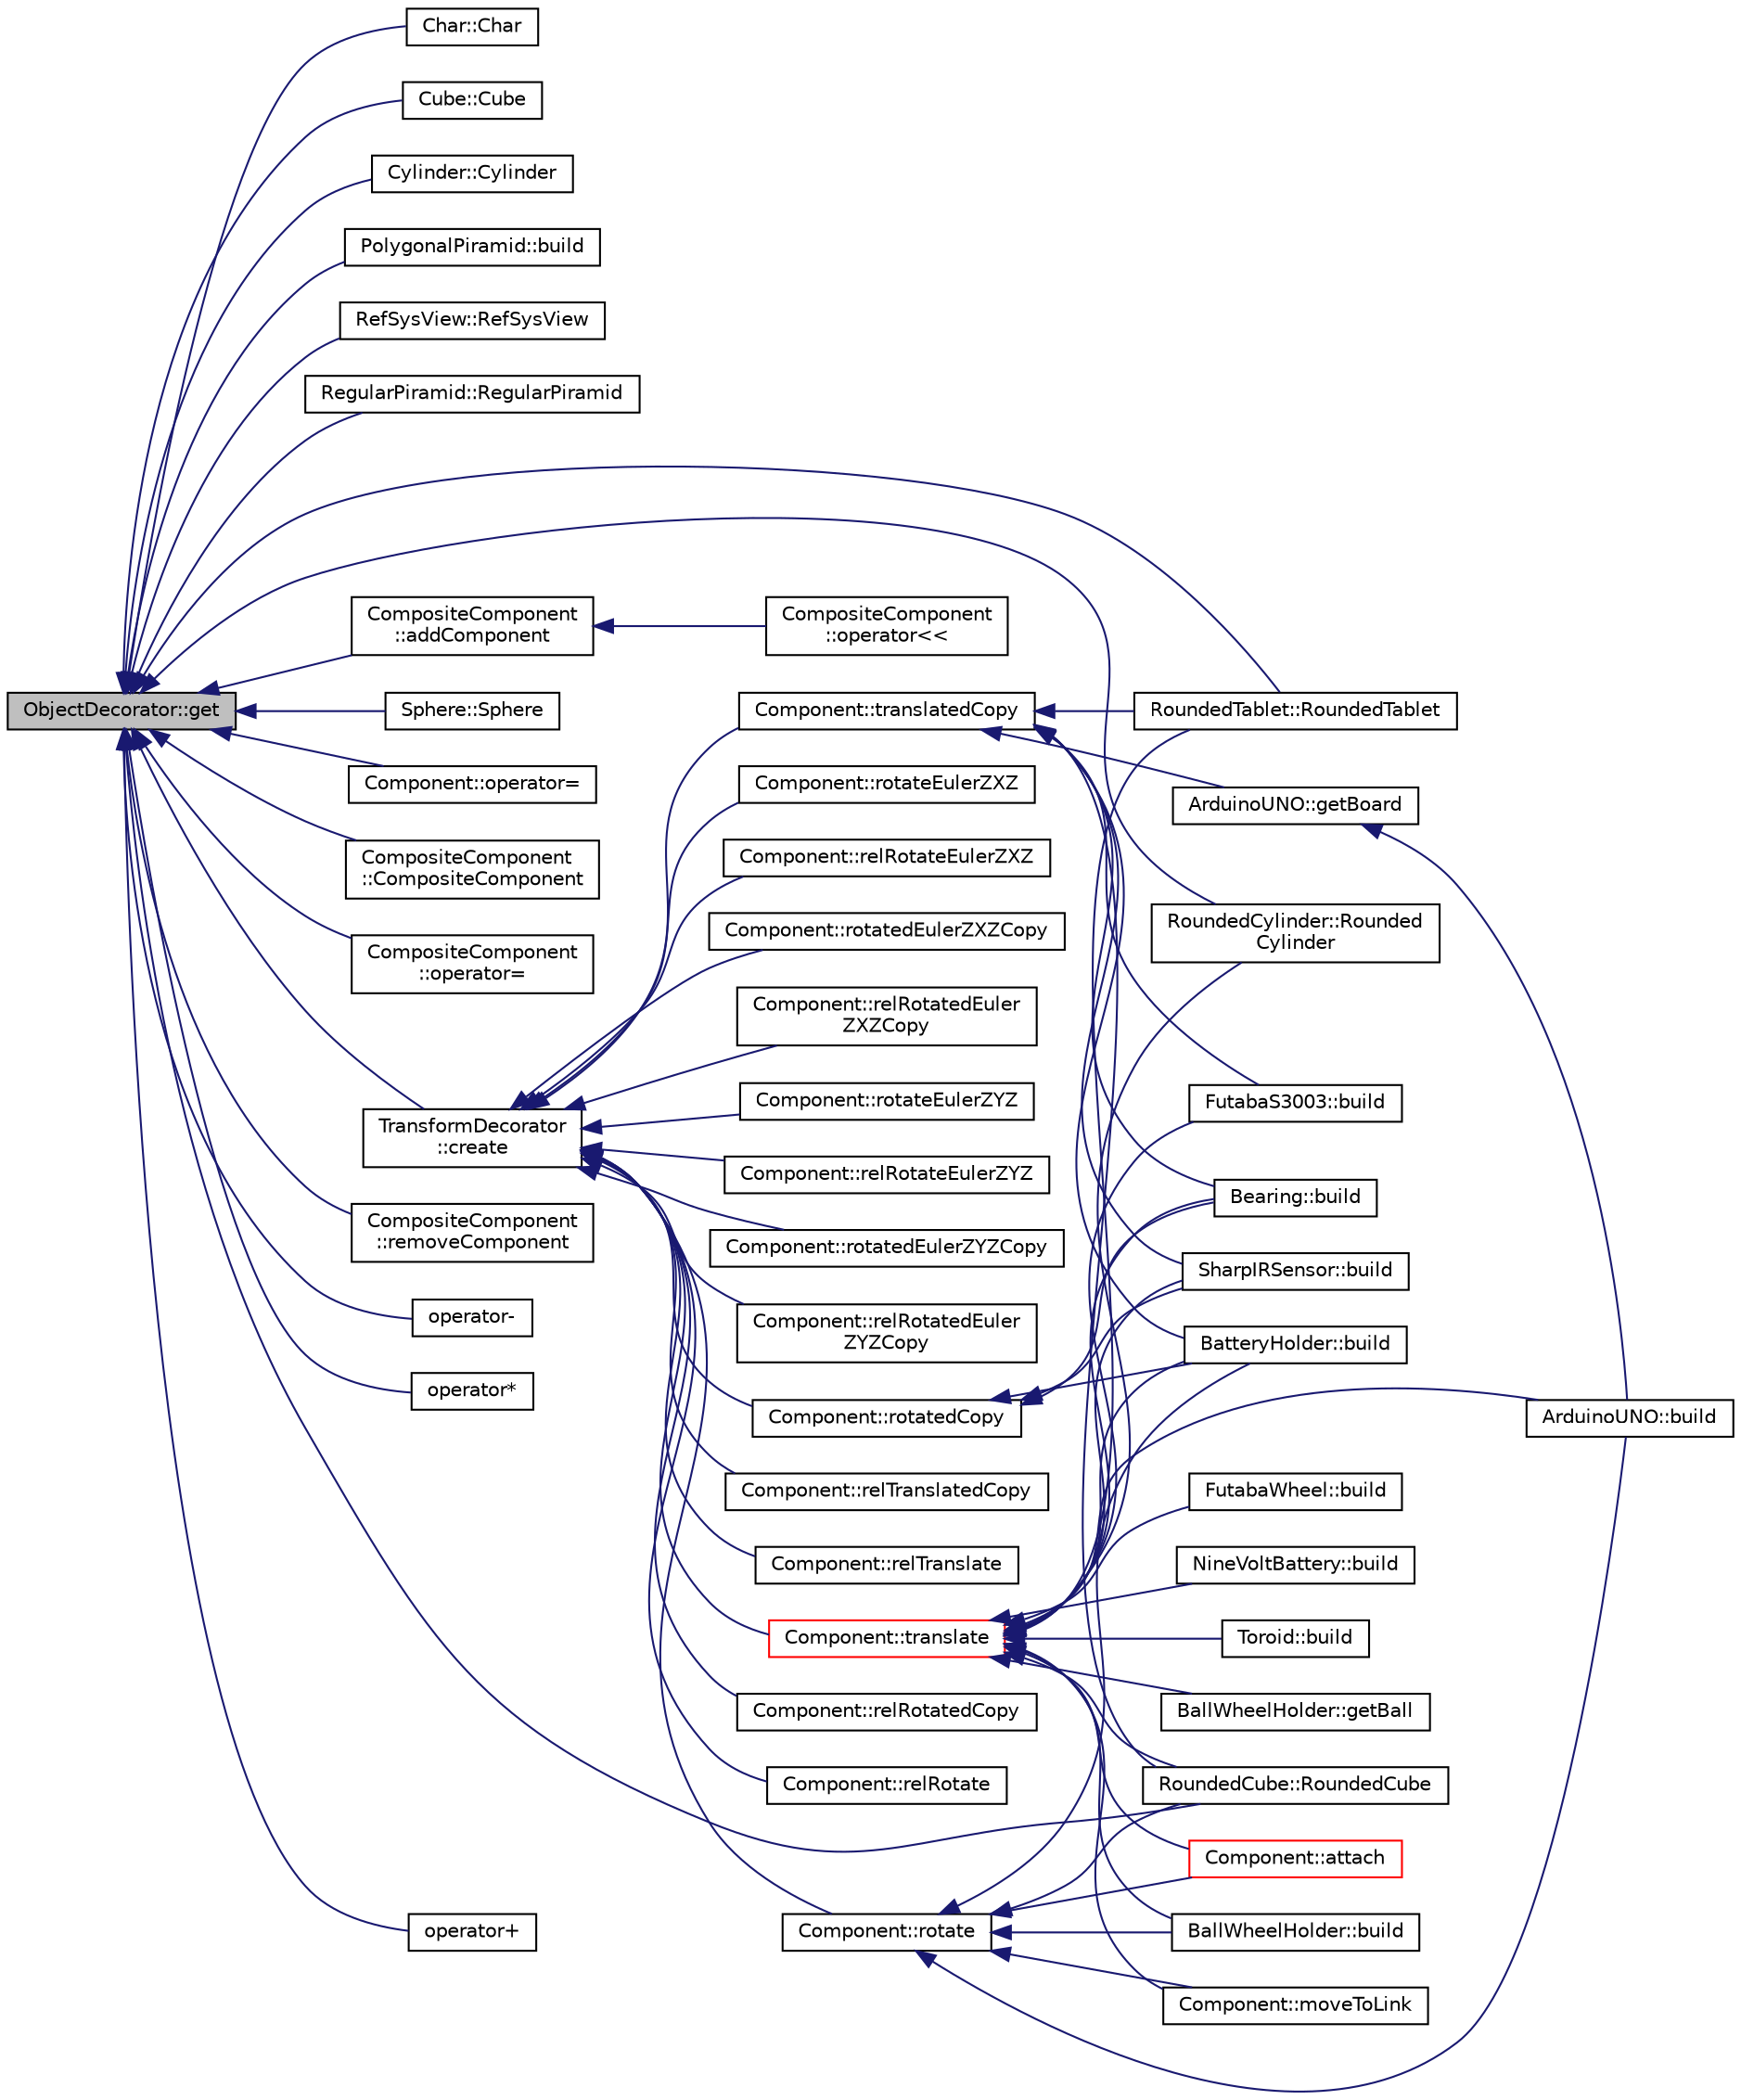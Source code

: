 digraph "ObjectDecorator::get"
{
  edge [fontname="Helvetica",fontsize="10",labelfontname="Helvetica",labelfontsize="10"];
  node [fontname="Helvetica",fontsize="10",shape=record];
  rankdir="LR";
  Node1 [label="ObjectDecorator::get",height=0.2,width=0.4,color="black", fillcolor="grey75", style="filled" fontcolor="black"];
  Node1 -> Node2 [dir="back",color="midnightblue",fontsize="10",style="solid",fontname="Helvetica"];
  Node2 [label="Char::Char",height=0.2,width=0.4,color="black", fillcolor="white", style="filled",URL="$classChar.html#a322dfebbbcf2555857c812940864145e"];
  Node1 -> Node3 [dir="back",color="midnightblue",fontsize="10",style="solid",fontname="Helvetica"];
  Node3 [label="Cube::Cube",height=0.2,width=0.4,color="black", fillcolor="white", style="filled",URL="$classCube.html#a06f3d86fb63e3aad08623610aa3c17b4",tooltip="Default constructor."];
  Node1 -> Node4 [dir="back",color="midnightblue",fontsize="10",style="solid",fontname="Helvetica"];
  Node4 [label="Cylinder::Cylinder",height=0.2,width=0.4,color="black", fillcolor="white", style="filled",URL="$classCylinder.html#a44d67f27c1b283b0d87ee84080874d9c",tooltip="Default cylinder constructor."];
  Node1 -> Node5 [dir="back",color="midnightblue",fontsize="10",style="solid",fontname="Helvetica"];
  Node5 [label="PolygonalPiramid::build",height=0.2,width=0.4,color="black", fillcolor="white", style="filled",URL="$classPolygonalPiramid.html#a9ddd875f2b4d9a878c96cccef7d590b4",tooltip="Build the piece."];
  Node1 -> Node6 [dir="back",color="midnightblue",fontsize="10",style="solid",fontname="Helvetica"];
  Node6 [label="RefSysView::RefSysView",height=0.2,width=0.4,color="black", fillcolor="white", style="filled",URL="$classRefSysView.html#a4f750fae643594a5914c732ea7ca2e8a"];
  Node1 -> Node7 [dir="back",color="midnightblue",fontsize="10",style="solid",fontname="Helvetica"];
  Node7 [label="RegularPiramid::RegularPiramid",height=0.2,width=0.4,color="black", fillcolor="white", style="filled",URL="$classRegularPiramid.html#a29ebc7f41a66e9bba3b51e2007470b58",tooltip="Constructor."];
  Node1 -> Node8 [dir="back",color="midnightblue",fontsize="10",style="solid",fontname="Helvetica"];
  Node8 [label="RoundedCube::RoundedCube",height=0.2,width=0.4,color="black", fillcolor="white", style="filled",URL="$classRoundedCube.html#ad0ba2fd7d94c9b93a559bb36ab5787bf",tooltip="Constructor."];
  Node1 -> Node9 [dir="back",color="midnightblue",fontsize="10",style="solid",fontname="Helvetica"];
  Node9 [label="RoundedCylinder::Rounded\lCylinder",height=0.2,width=0.4,color="black", fillcolor="white", style="filled",URL="$classRoundedCylinder.html#a71de022375f47005a38034c037d6dd2f",tooltip="Static factory method."];
  Node1 -> Node10 [dir="back",color="midnightblue",fontsize="10",style="solid",fontname="Helvetica"];
  Node10 [label="RoundedTablet::RoundedTablet",height=0.2,width=0.4,color="black", fillcolor="white", style="filled",URL="$classRoundedTablet.html#acb7bd8292117dbfba2b14e928a5f1d1e",tooltip="Constructor."];
  Node1 -> Node11 [dir="back",color="midnightblue",fontsize="10",style="solid",fontname="Helvetica"];
  Node11 [label="Sphere::Sphere",height=0.2,width=0.4,color="black", fillcolor="white", style="filled",URL="$classSphere.html#a890a63ff583cb88e7ec4e840b4ef5eb9",tooltip="Default constructor."];
  Node1 -> Node12 [dir="back",color="midnightblue",fontsize="10",style="solid",fontname="Helvetica"];
  Node12 [label="Component::operator=",height=0.2,width=0.4,color="black", fillcolor="white", style="filled",URL="$classComponent.html#a77773539ba9f9eb322b7ba88c61dcaf6",tooltip="Default assignment operator."];
  Node1 -> Node13 [dir="back",color="midnightblue",fontsize="10",style="solid",fontname="Helvetica"];
  Node13 [label="CompositeComponent\l::CompositeComponent",height=0.2,width=0.4,color="black", fillcolor="white", style="filled",URL="$classCompositeComponent.html#a3a39a70ff946e80e74ffbba2971225eb",tooltip="Default copy constructor."];
  Node1 -> Node14 [dir="back",color="midnightblue",fontsize="10",style="solid",fontname="Helvetica"];
  Node14 [label="CompositeComponent\l::operator=",height=0.2,width=0.4,color="black", fillcolor="white", style="filled",URL="$classCompositeComponent.html#ae69dab768390f0bf8d726e744c365a78",tooltip="Default assignment operator."];
  Node1 -> Node15 [dir="back",color="midnightblue",fontsize="10",style="solid",fontname="Helvetica"];
  Node15 [label="CompositeComponent\l::addComponent",height=0.2,width=0.4,color="black", fillcolor="white", style="filled",URL="$classCompositeComponent.html#a363f11dbc32188c3d004964d24c39c4e",tooltip="Adds a component to the composite."];
  Node15 -> Node16 [dir="back",color="midnightblue",fontsize="10",style="solid",fontname="Helvetica"];
  Node16 [label="CompositeComponent\l::operator\<\<",height=0.2,width=0.4,color="black", fillcolor="white", style="filled",URL="$classCompositeComponent.html#a7b4aa18a4fc79a68475a045b39df2073",tooltip="Adds a component with insertor syntax."];
  Node1 -> Node17 [dir="back",color="midnightblue",fontsize="10",style="solid",fontname="Helvetica"];
  Node17 [label="CompositeComponent\l::removeComponent",height=0.2,width=0.4,color="black", fillcolor="white", style="filled",URL="$classCompositeComponent.html#aad3ae67db63ae0f754daba2977f494a1",tooltip="Removes a component from the composite."];
  Node1 -> Node18 [dir="back",color="midnightblue",fontsize="10",style="solid",fontname="Helvetica"];
  Node18 [label="operator-",height=0.2,width=0.4,color="black", fillcolor="white", style="filled",URL="$Difference_8h.html#ad84a89edec6508565124d27cedd5dafe"];
  Node1 -> Node19 [dir="back",color="midnightblue",fontsize="10",style="solid",fontname="Helvetica"];
  Node19 [label="operator*",height=0.2,width=0.4,color="black", fillcolor="white", style="filled",URL="$Intersection_8h.html#a4f578b1f8c4afffc8d69847df4ac2e03"];
  Node1 -> Node20 [dir="back",color="midnightblue",fontsize="10",style="solid",fontname="Helvetica"];
  Node20 [label="TransformDecorator\l::create",height=0.2,width=0.4,color="black", fillcolor="white", style="filled",URL="$classTransformDecorator.html#a0aa4971660b91bebb8ad53e682b00bd1",tooltip="Default factory method."];
  Node20 -> Node21 [dir="back",color="midnightblue",fontsize="10",style="solid",fontname="Helvetica"];
  Node21 [label="Component::rotatedCopy",height=0.2,width=0.4,color="black", fillcolor="white", style="filled",URL="$classComponent.html#ad428061d4b1fbb0095b70cba6d8a5fd4",tooltip="Rotate the component."];
  Node21 -> Node22 [dir="back",color="midnightblue",fontsize="10",style="solid",fontname="Helvetica"];
  Node22 [label="BatteryHolder::build",height=0.2,width=0.4,color="black", fillcolor="white", style="filled",URL="$classBatteryHolder.html#a31b5756aae7816ef88986302ec12303c",tooltip="Build the piece."];
  Node21 -> Node23 [dir="back",color="midnightblue",fontsize="10",style="solid",fontname="Helvetica"];
  Node23 [label="Bearing::build",height=0.2,width=0.4,color="black", fillcolor="white", style="filled",URL="$classBearing.html#acf031144883f9a2eb8db860d3391547e",tooltip="Build the piece."];
  Node21 -> Node24 [dir="back",color="midnightblue",fontsize="10",style="solid",fontname="Helvetica"];
  Node24 [label="SharpIRSensor::build",height=0.2,width=0.4,color="black", fillcolor="white", style="filled",URL="$classSharpIRSensor.html#a9358ae89493f89e94ecf763fa4f2f542",tooltip="Build the piece."];
  Node20 -> Node25 [dir="back",color="midnightblue",fontsize="10",style="solid",fontname="Helvetica"];
  Node25 [label="Component::relRotatedCopy",height=0.2,width=0.4,color="black", fillcolor="white", style="filled",URL="$classComponent.html#acaf3d36cfecfce9ac15e803f5d5d66d6",tooltip="Rotate the component around its local reference system."];
  Node20 -> Node26 [dir="back",color="midnightblue",fontsize="10",style="solid",fontname="Helvetica"];
  Node26 [label="Component::rotate",height=0.2,width=0.4,color="black", fillcolor="white", style="filled",URL="$classComponent.html#a5d02f92e62bd7a142dcc9c0dae0c908d",tooltip="Rotate the component."];
  Node26 -> Node8 [dir="back",color="midnightblue",fontsize="10",style="solid",fontname="Helvetica"];
  Node26 -> Node27 [dir="back",color="midnightblue",fontsize="10",style="solid",fontname="Helvetica"];
  Node27 [label="Component::moveToLink",height=0.2,width=0.4,color="black", fillcolor="white", style="filled",URL="$classComponent.html#a90358faa491581771a2677e8cdc00bfd",tooltip="Move To Link Function This method rotates and translates the component in order to place it at a link..."];
  Node26 -> Node28 [dir="back",color="midnightblue",fontsize="10",style="solid",fontname="Helvetica"];
  Node28 [label="Component::attach",height=0.2,width=0.4,color="red", fillcolor="white", style="filled",URL="$classComponent.html#a229e816c0585cc4452b0200e0e842d1c",tooltip="Attaches two components This method attaches attachment component to the componet, making the links fit together."];
  Node26 -> Node29 [dir="back",color="midnightblue",fontsize="10",style="solid",fontname="Helvetica"];
  Node29 [label="ArduinoUNO::build",height=0.2,width=0.4,color="black", fillcolor="white", style="filled",URL="$classArduinoUNO.html#a3f36db05b8094951b6a0372fae99e390",tooltip="Build the piece."];
  Node26 -> Node30 [dir="back",color="midnightblue",fontsize="10",style="solid",fontname="Helvetica"];
  Node30 [label="BallWheelHolder::build",height=0.2,width=0.4,color="black", fillcolor="white", style="filled",URL="$classBallWheelHolder.html#a5fdc4b7a1f329bf9e136abb14ce79066",tooltip="Build the piece."];
  Node26 -> Node22 [dir="back",color="midnightblue",fontsize="10",style="solid",fontname="Helvetica"];
  Node20 -> Node31 [dir="back",color="midnightblue",fontsize="10",style="solid",fontname="Helvetica"];
  Node31 [label="Component::relRotate",height=0.2,width=0.4,color="black", fillcolor="white", style="filled",URL="$classComponent.html#a2c3e5cf2bc1680e69b3268e7063cd1d8",tooltip="Rotate the component around its local reference system."];
  Node20 -> Node32 [dir="back",color="midnightblue",fontsize="10",style="solid",fontname="Helvetica"];
  Node32 [label="Component::rotateEulerZXZ",height=0.2,width=0.4,color="black", fillcolor="white", style="filled",URL="$classComponent.html#a65626ffdf954959a05120a15daf04219",tooltip="Rotate the component with Euler Angles ZX&#39;Z&#39;&#39;."];
  Node20 -> Node33 [dir="back",color="midnightblue",fontsize="10",style="solid",fontname="Helvetica"];
  Node33 [label="Component::relRotateEulerZXZ",height=0.2,width=0.4,color="black", fillcolor="white", style="filled",URL="$classComponent.html#a29263e0bb90f81f656e96f2d32c7779a",tooltip="Rotate the component with Euler Angles ZX&#39;Z&#39;&#39; around its local reference system."];
  Node20 -> Node34 [dir="back",color="midnightblue",fontsize="10",style="solid",fontname="Helvetica"];
  Node34 [label="Component::rotatedEulerZXZCopy",height=0.2,width=0.4,color="black", fillcolor="white", style="filled",URL="$classComponent.html#ab274194213390b91a710465d7c7c12ea",tooltip="Rotate a copy of the component with Euler Angles ZX&#39;Z&#39;&#39;."];
  Node20 -> Node35 [dir="back",color="midnightblue",fontsize="10",style="solid",fontname="Helvetica"];
  Node35 [label="Component::relRotatedEuler\lZXZCopy",height=0.2,width=0.4,color="black", fillcolor="white", style="filled",URL="$classComponent.html#a25028782df9545cded87db34bfd597e6",tooltip="Rotate a copy of the component with Euler Angles ZX&#39;Z&#39;&#39; around its local reference system..."];
  Node20 -> Node36 [dir="back",color="midnightblue",fontsize="10",style="solid",fontname="Helvetica"];
  Node36 [label="Component::rotateEulerZYZ",height=0.2,width=0.4,color="black", fillcolor="white", style="filled",URL="$classComponent.html#a495eab23b140a50437e90f84500803eb",tooltip="Rotate the component with Euler Angles ZY&#39;Z&#39;&#39;."];
  Node20 -> Node37 [dir="back",color="midnightblue",fontsize="10",style="solid",fontname="Helvetica"];
  Node37 [label="Component::relRotateEulerZYZ",height=0.2,width=0.4,color="black", fillcolor="white", style="filled",URL="$classComponent.html#a04731b2276edc482d179889f9ac83a5a",tooltip="Rotate the component with Euler Angles ZY&#39;Z&#39;&#39; around its local reference system."];
  Node20 -> Node38 [dir="back",color="midnightblue",fontsize="10",style="solid",fontname="Helvetica"];
  Node38 [label="Component::rotatedEulerZYZCopy",height=0.2,width=0.4,color="black", fillcolor="white", style="filled",URL="$classComponent.html#a0ec11e37ac626ea7ea2ce8019a828a16",tooltip="Rotate a copy of the component with Euler Angles ZX&#39;Z&#39;&#39;."];
  Node20 -> Node39 [dir="back",color="midnightblue",fontsize="10",style="solid",fontname="Helvetica"];
  Node39 [label="Component::relRotatedEuler\lZYZCopy",height=0.2,width=0.4,color="black", fillcolor="white", style="filled",URL="$classComponent.html#aae9aac84bce74a68c307c10cd2fd060e",tooltip="Rotate a copy of the component with Euler Angles ZX&#39;Z&#39;&#39; around its local reference system..."];
  Node20 -> Node40 [dir="back",color="midnightblue",fontsize="10",style="solid",fontname="Helvetica"];
  Node40 [label="Component::translatedCopy",height=0.2,width=0.4,color="black", fillcolor="white", style="filled",URL="$classComponent.html#a871a9cc554e6c5bfa195215fa011e416",tooltip="Translate the component."];
  Node40 -> Node8 [dir="back",color="midnightblue",fontsize="10",style="solid",fontname="Helvetica"];
  Node40 -> Node10 [dir="back",color="midnightblue",fontsize="10",style="solid",fontname="Helvetica"];
  Node40 -> Node41 [dir="back",color="midnightblue",fontsize="10",style="solid",fontname="Helvetica"];
  Node41 [label="ArduinoUNO::getBoard",height=0.2,width=0.4,color="black", fillcolor="white", style="filled",URL="$classArduinoUNO.html#a2765f8e142d0668f66270d15dfb30296",tooltip="returns a component only with the board"];
  Node41 -> Node29 [dir="back",color="midnightblue",fontsize="10",style="solid",fontname="Helvetica"];
  Node40 -> Node22 [dir="back",color="midnightblue",fontsize="10",style="solid",fontname="Helvetica"];
  Node40 -> Node23 [dir="back",color="midnightblue",fontsize="10",style="solid",fontname="Helvetica"];
  Node40 -> Node42 [dir="back",color="midnightblue",fontsize="10",style="solid",fontname="Helvetica"];
  Node42 [label="FutabaS3003::build",height=0.2,width=0.4,color="black", fillcolor="white", style="filled",URL="$classFutabaS3003.html#a780e4ad25476f3d7962675c1b5e4fb03",tooltip="Build the piece."];
  Node40 -> Node24 [dir="back",color="midnightblue",fontsize="10",style="solid",fontname="Helvetica"];
  Node20 -> Node43 [dir="back",color="midnightblue",fontsize="10",style="solid",fontname="Helvetica"];
  Node43 [label="Component::relTranslatedCopy",height=0.2,width=0.4,color="black", fillcolor="white", style="filled",URL="$classComponent.html#a81714ef743a86f37f571a1f40af66770",tooltip="Translate the component wrt. to its local reference system."];
  Node20 -> Node44 [dir="back",color="midnightblue",fontsize="10",style="solid",fontname="Helvetica"];
  Node44 [label="Component::translate",height=0.2,width=0.4,color="red", fillcolor="white", style="filled",URL="$classComponent.html#a0df678527e9d0d65a749bbc5883a71af",tooltip="Translate the component."];
  Node44 -> Node8 [dir="back",color="midnightblue",fontsize="10",style="solid",fontname="Helvetica"];
  Node44 -> Node9 [dir="back",color="midnightblue",fontsize="10",style="solid",fontname="Helvetica"];
  Node44 -> Node10 [dir="back",color="midnightblue",fontsize="10",style="solid",fontname="Helvetica"];
  Node44 -> Node45 [dir="back",color="midnightblue",fontsize="10",style="solid",fontname="Helvetica"];
  Node45 [label="Toroid::build",height=0.2,width=0.4,color="black", fillcolor="white", style="filled",URL="$classToroid.html#a1f536ca45b977d2b16caddcfac37e8f2",tooltip="Build the piece."];
  Node44 -> Node27 [dir="back",color="midnightblue",fontsize="10",style="solid",fontname="Helvetica"];
  Node44 -> Node28 [dir="back",color="midnightblue",fontsize="10",style="solid",fontname="Helvetica"];
  Node44 -> Node29 [dir="back",color="midnightblue",fontsize="10",style="solid",fontname="Helvetica"];
  Node44 -> Node30 [dir="back",color="midnightblue",fontsize="10",style="solid",fontname="Helvetica"];
  Node44 -> Node46 [dir="back",color="midnightblue",fontsize="10",style="solid",fontname="Helvetica"];
  Node46 [label="BallWheelHolder::getBall",height=0.2,width=0.4,color="black", fillcolor="white", style="filled",URL="$classBallWheelHolder.html#aa345c2a64731ffd98a8562c452b9115b"];
  Node44 -> Node22 [dir="back",color="midnightblue",fontsize="10",style="solid",fontname="Helvetica"];
  Node44 -> Node23 [dir="back",color="midnightblue",fontsize="10",style="solid",fontname="Helvetica"];
  Node44 -> Node42 [dir="back",color="midnightblue",fontsize="10",style="solid",fontname="Helvetica"];
  Node44 -> Node47 [dir="back",color="midnightblue",fontsize="10",style="solid",fontname="Helvetica"];
  Node47 [label="FutabaWheel::build",height=0.2,width=0.4,color="black", fillcolor="white", style="filled",URL="$classFutabaWheel.html#a6dc7222f040225cbea58a7f52ab51bc1",tooltip="Build the piece."];
  Node44 -> Node48 [dir="back",color="midnightblue",fontsize="10",style="solid",fontname="Helvetica"];
  Node48 [label="NineVoltBattery::build",height=0.2,width=0.4,color="black", fillcolor="white", style="filled",URL="$classNineVoltBattery.html#a47fdf8ed2d4de128b9acae2ced2cb9ef",tooltip="Build the piece."];
  Node44 -> Node24 [dir="back",color="midnightblue",fontsize="10",style="solid",fontname="Helvetica"];
  Node20 -> Node49 [dir="back",color="midnightblue",fontsize="10",style="solid",fontname="Helvetica"];
  Node49 [label="Component::relTranslate",height=0.2,width=0.4,color="black", fillcolor="white", style="filled",URL="$classComponent.html#a9c77e890ea15db01c38273975f9a56ad",tooltip="Translate the component wrt. to its local reference system."];
  Node1 -> Node50 [dir="back",color="midnightblue",fontsize="10",style="solid",fontname="Helvetica"];
  Node50 [label="operator+",height=0.2,width=0.4,color="black", fillcolor="white", style="filled",URL="$Union_8h.html#a4bd396e9dea95407a61ac9b4b079c063"];
}
